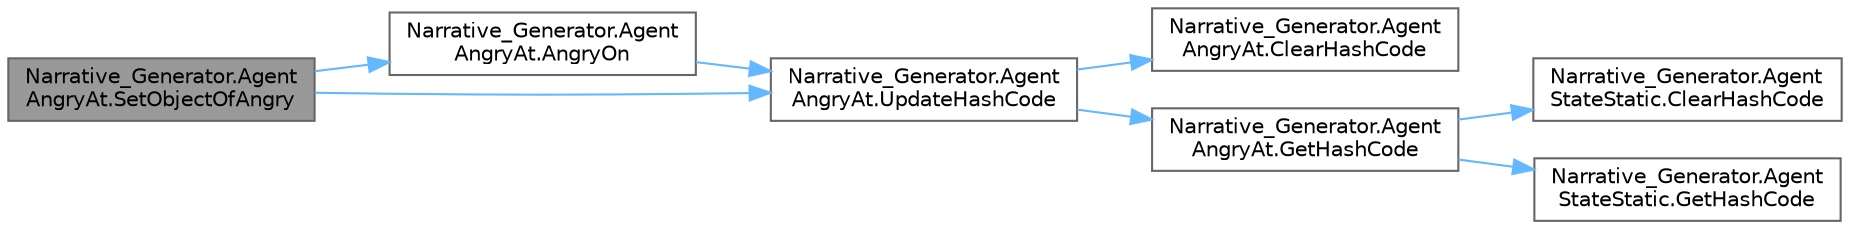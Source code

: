 digraph "Narrative_Generator.AgentAngryAt.SetObjectOfAngry"
{
 // LATEX_PDF_SIZE
  bgcolor="transparent";
  edge [fontname=Helvetica,fontsize=10,labelfontname=Helvetica,labelfontsize=10];
  node [fontname=Helvetica,fontsize=10,shape=box,height=0.2,width=0.4];
  rankdir="LR";
  Node1 [label="Narrative_Generator.Agent\lAngryAt.SetObjectOfAngry",height=0.2,width=0.4,color="gray40", fillcolor="grey60", style="filled", fontcolor="black",tooltip="Assigns an agent that this agent is angry with."];
  Node1 -> Node2 [color="steelblue1",style="solid"];
  Node2 [label="Narrative_Generator.Agent\lAngryAt.AngryOn",height=0.2,width=0.4,color="grey40", fillcolor="white", style="filled",URL="$class_narrative___generator_1_1_agent_angry_at.html#af6375138875eb5f610e3d8e967ce4a87",tooltip="Sets the angry state to true."];
  Node2 -> Node3 [color="steelblue1",style="solid"];
  Node3 [label="Narrative_Generator.Agent\lAngryAt.UpdateHashCode",height=0.2,width=0.4,color="grey40", fillcolor="white", style="filled",URL="$class_narrative___generator_1_1_agent_angry_at.html#ae6f9736ba8234bcbc4bc4ee4a1acfa63",tooltip="Updates (refresh) the current hash code value."];
  Node3 -> Node4 [color="steelblue1",style="solid"];
  Node4 [label="Narrative_Generator.Agent\lAngryAt.ClearHashCode",height=0.2,width=0.4,color="grey40", fillcolor="white", style="filled",URL="$class_narrative___generator_1_1_agent_angry_at.html#a34b938b00e0b39a15bc4e0f080d87465",tooltip="Clears the current hash code value."];
  Node3 -> Node5 [color="steelblue1",style="solid"];
  Node5 [label="Narrative_Generator.Agent\lAngryAt.GetHashCode",height=0.2,width=0.4,color="grey40", fillcolor="white", style="filled",URL="$class_narrative___generator_1_1_agent_angry_at.html#a1b3c042c55edb49b40586cc2f248c83b",tooltip="Calculates and returns the hash code of this instance of the AgentAngryAt."];
  Node5 -> Node6 [color="steelblue1",style="solid"];
  Node6 [label="Narrative_Generator.Agent\lStateStatic.ClearHashCode",height=0.2,width=0.4,color="grey40", fillcolor="white", style="filled",URL="$class_narrative___generator_1_1_agent_state_static.html#a2827a4f98ca2a38a486f746f40883d47",tooltip="Clears the current hash code value."];
  Node5 -> Node7 [color="steelblue1",style="solid"];
  Node7 [label="Narrative_Generator.Agent\lStateStatic.GetHashCode",height=0.2,width=0.4,color="grey40", fillcolor="white", style="filled",URL="$class_narrative___generator_1_1_agent_state_static.html#acf5f6b1ff2055ef1ab278bb6183d0b67",tooltip="Calculates and returns the hash code of this instance of the static part of the agent's state."];
  Node1 -> Node3 [color="steelblue1",style="solid"];
}
